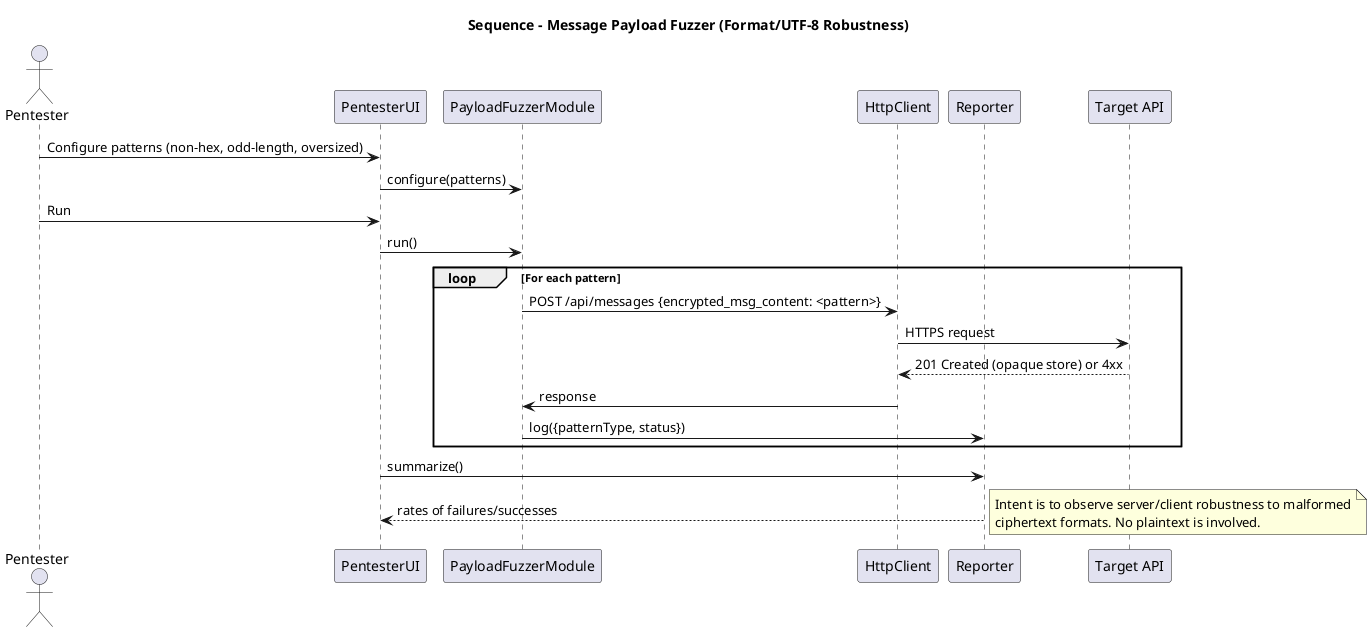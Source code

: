 @startuml aclient_seq_fuzzer
title Sequence – Message Payload Fuzzer (Format/UTF‑8 Robustness)

actor Pentester as PT
participant "PentesterUI" as UI
participant "PayloadFuzzerModule" as FZ
participant "HttpClient" as HTTP
participant "Reporter" as R
participant "Target API" as API

PT -> UI: Configure patterns (non-hex, odd-length, oversized)
UI -> FZ: configure(patterns)
PT -> UI: Run
UI -> FZ: run()
loop For each pattern
  FZ -> HTTP: POST /api/messages {encrypted_msg_content: <pattern>}
  HTTP -> API: HTTPS request
  API --> HTTP: 201 Created (opaque store) or 4xx
  HTTP -> FZ: response
  FZ -> R: log({patternType, status})
end
UI -> R: summarize()
R --> UI: rates of failures/successes

note right
 Intent is to observe server/client robustness to malformed
 ciphertext formats. No plaintext is involved.
end note

@enduml
